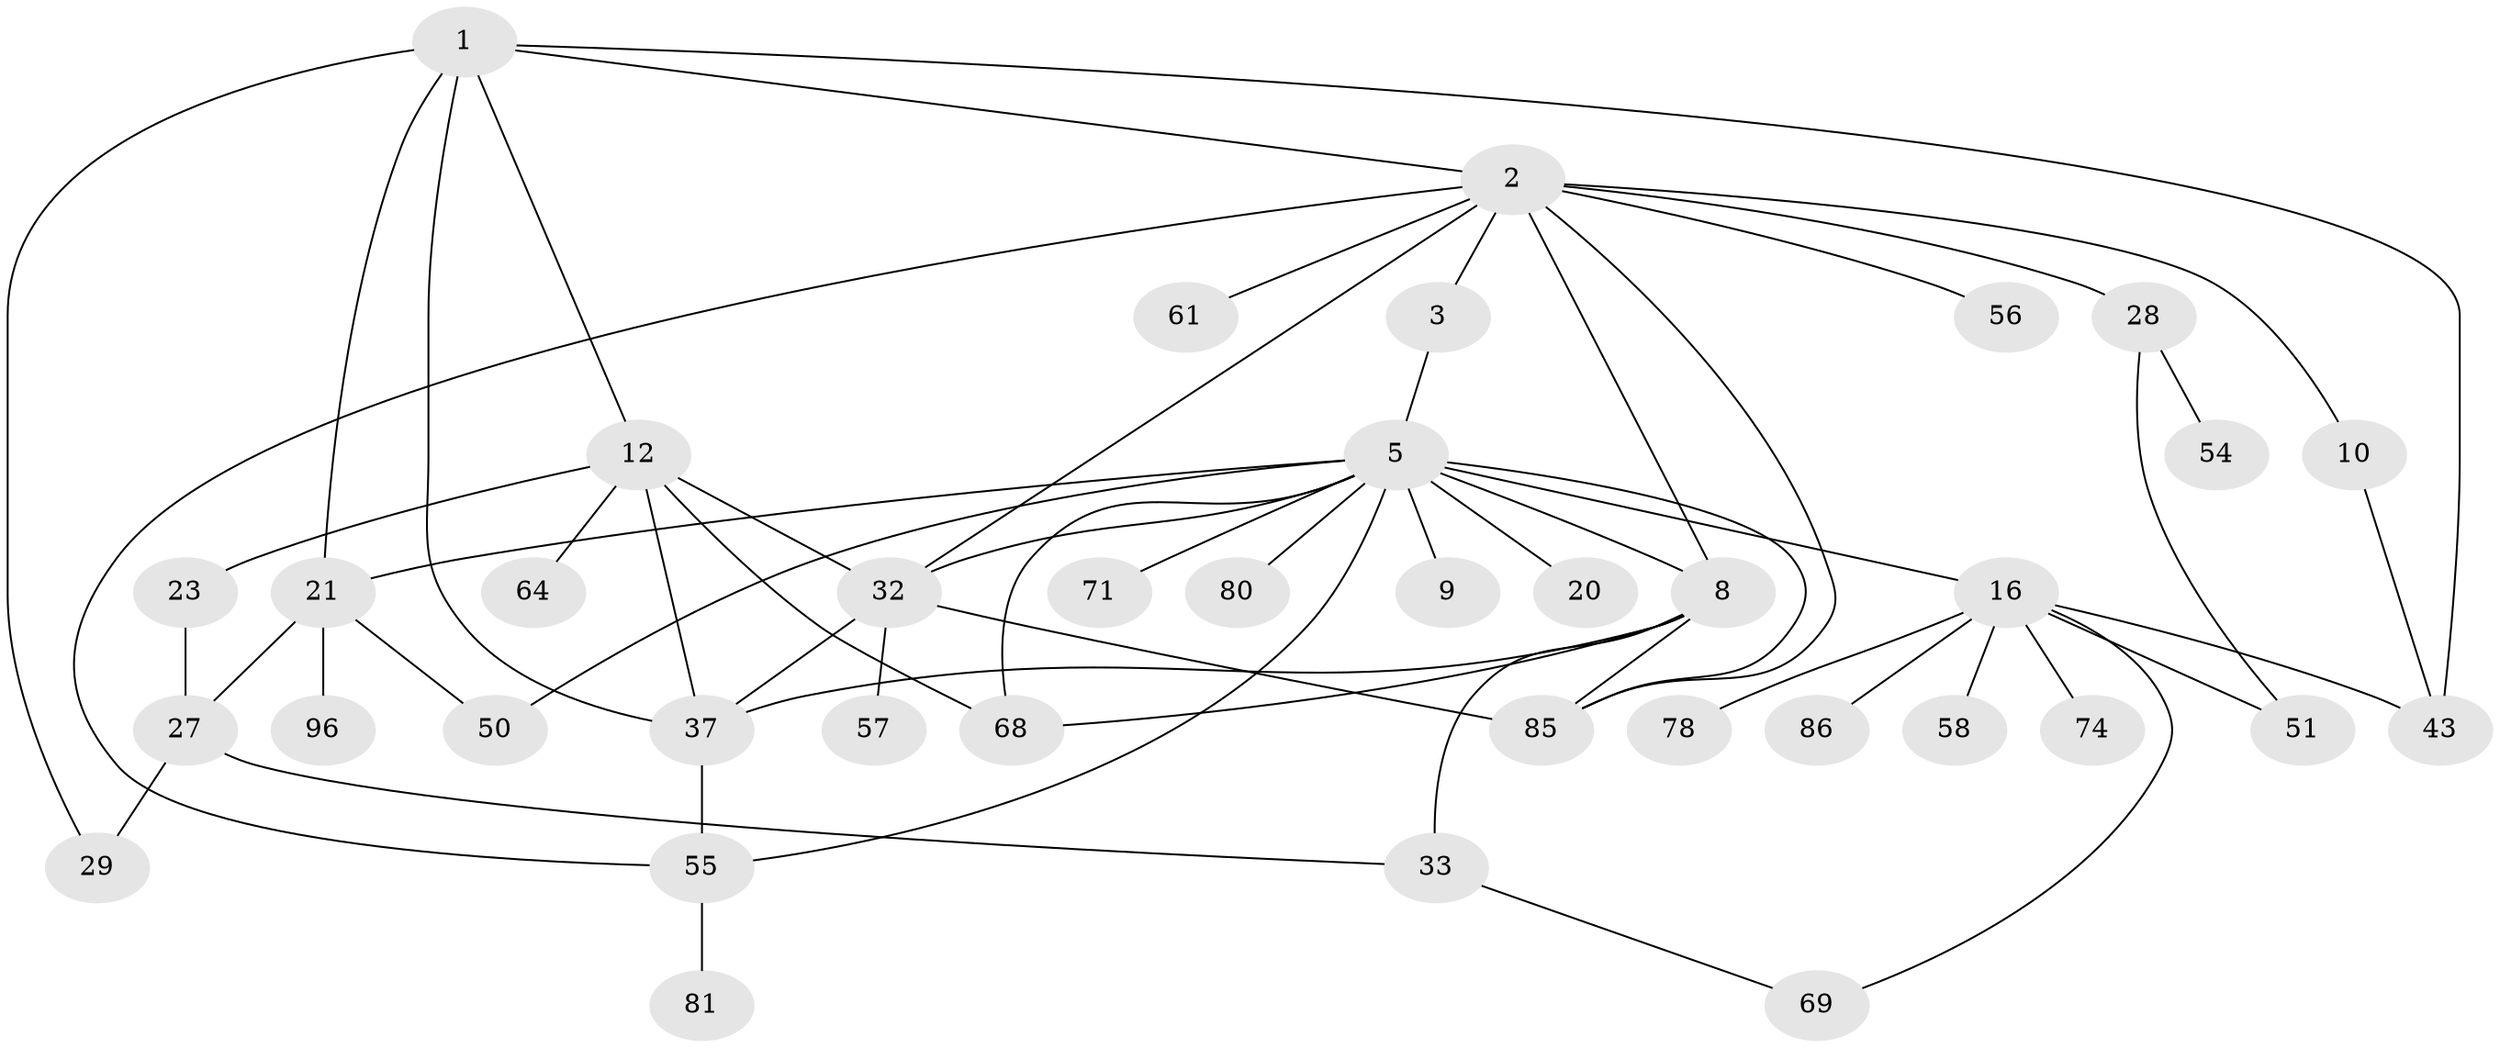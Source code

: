 // original degree distribution, {4: 0.13541666666666666, 7: 0.010416666666666666, 2: 0.3333333333333333, 3: 0.16666666666666666, 6: 0.03125, 5: 0.052083333333333336, 1: 0.2708333333333333}
// Generated by graph-tools (version 1.1) at 2025/17/03/04/25 18:17:06]
// undirected, 38 vertices, 59 edges
graph export_dot {
graph [start="1"]
  node [color=gray90,style=filled];
  1 [super="+46+4"];
  2 [super="+14+15"];
  3;
  5 [super="+7+6+11"];
  8 [super="+49+13"];
  9;
  10 [super="+84+31"];
  12 [super="+38+18"];
  16 [super="+45+24+70+41"];
  20;
  21 [super="+25+94"];
  23;
  27 [super="+93+48"];
  28 [super="+36+75"];
  29 [super="+79"];
  32 [super="+35+65"];
  33 [super="+34"];
  37 [super="+89+92"];
  43 [super="+77"];
  50 [super="+66"];
  51 [super="+73"];
  54;
  55 [super="+60+62"];
  56;
  57 [super="+59"];
  58;
  61;
  64;
  68 [super="+82"];
  69;
  71;
  74;
  78;
  80 [super="+88"];
  81;
  85 [super="+90"];
  86;
  96;
  1 -- 2;
  1 -- 43;
  1 -- 37;
  1 -- 21;
  1 -- 12;
  1 -- 29;
  2 -- 3;
  2 -- 10;
  2 -- 28;
  2 -- 56;
  2 -- 55;
  2 -- 32;
  2 -- 85;
  2 -- 8;
  2 -- 61;
  3 -- 5;
  5 -- 50;
  5 -- 8 [weight=2];
  5 -- 16;
  5 -- 20;
  5 -- 21;
  5 -- 9;
  5 -- 71;
  5 -- 32 [weight=2];
  5 -- 80;
  5 -- 68;
  5 -- 85;
  5 -- 55;
  8 -- 68;
  8 -- 33;
  8 -- 85;
  8 -- 37;
  10 -- 43;
  12 -- 64;
  12 -- 37;
  12 -- 32 [weight=2];
  12 -- 23;
  12 -- 68;
  16 -- 78;
  16 -- 74;
  16 -- 86;
  16 -- 58;
  16 -- 69;
  16 -- 51;
  16 -- 43;
  21 -- 96;
  21 -- 50;
  21 -- 27;
  23 -- 27;
  27 -- 29;
  27 -- 33;
  28 -- 54;
  28 -- 51;
  32 -- 85;
  32 -- 37;
  32 -- 57;
  33 -- 69;
  37 -- 55;
  55 -- 81;
}
